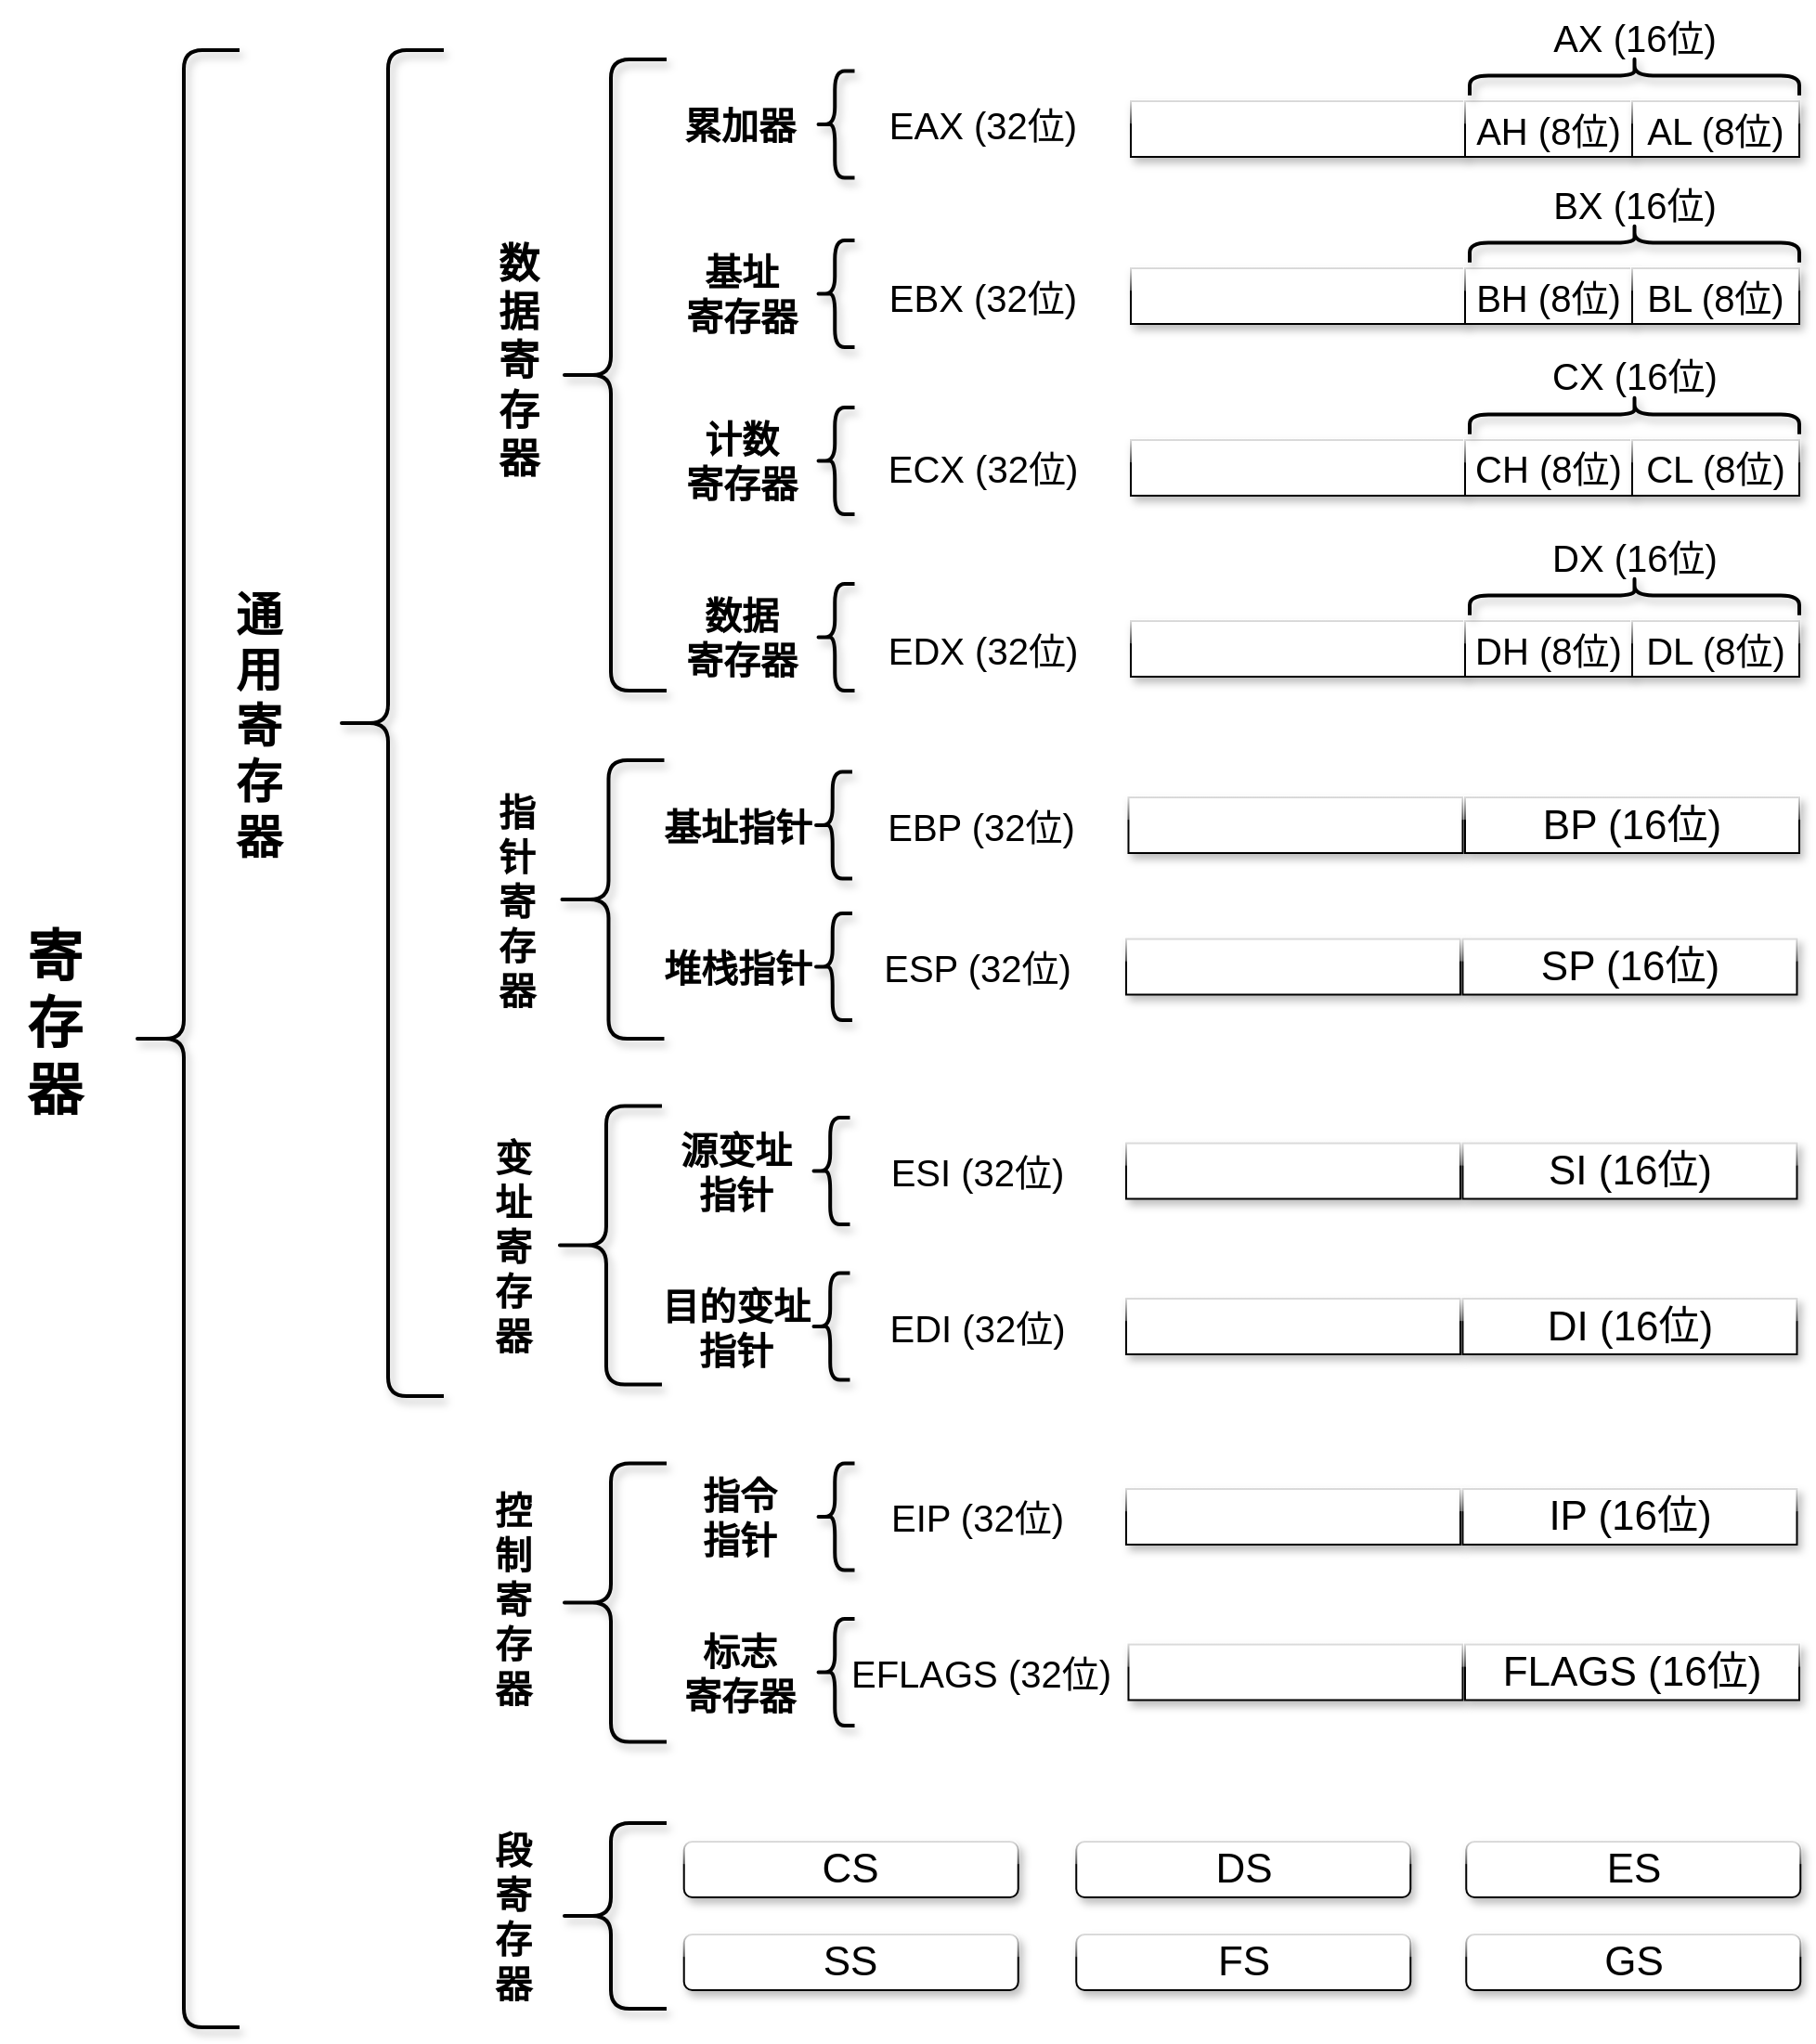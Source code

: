<mxfile version="12.6.5" type="device"><diagram id="CM8ggK2wwnJ7ohz8n_sP" name="Page-1"><mxGraphModel dx="1913" dy="966" grid="1" gridSize="10" guides="1" tooltips="1" connect="1" arrows="1" fold="1" page="1" pageScale="1" pageWidth="827" pageHeight="1169" math="0" shadow="0"><root><mxCell id="0"/><mxCell id="1" parent="0"/><mxCell id="5N6z5LZ1zNGDgtULcw7J-5" value="" style="shape=curlyBracket;whiteSpace=wrap;html=1;rounded=1;shadow=1;glass=1;fontSize=18;strokeWidth=2;fontFamily=Helvetica;" parent="1" vertex="1"><mxGeometry x="120" y="350" width="60" height="340" as="geometry"/></mxCell><mxCell id="5N6z5LZ1zNGDgtULcw7J-6" value="通&lt;br style=&quot;font-size: 25px;&quot;&gt;用&lt;br style=&quot;font-size: 25px;&quot;&gt;寄&lt;br style=&quot;font-size: 25px;&quot;&gt;存&lt;br style=&quot;font-size: 25px;&quot;&gt;器" style="text;html=1;align=center;verticalAlign=middle;resizable=0;points=[];autosize=1;labelPosition=center;verticalLabelPosition=middle;labelBackgroundColor=none;labelBorderColor=none;horizontal=1;fontStyle=1;fontSize=25;fontFamily=Helvetica;shadow=1;" parent="1" vertex="1"><mxGeometry x="-60" y="627.5" width="40" height="160" as="geometry"/></mxCell><mxCell id="5N6z5LZ1zNGDgtULcw7J-7" value="EAX (32位)" style="text;html=1;align=center;verticalAlign=middle;resizable=0;points=[];autosize=1;fontSize=20;shadow=1;fontFamily=Helvetica;" parent="1" vertex="1"><mxGeometry x="290" y="370" width="120" height="30" as="geometry"/></mxCell><mxCell id="5N6z5LZ1zNGDgtULcw7J-8" value="EBX (32位)" style="text;html=1;align=center;verticalAlign=middle;resizable=0;points=[];autosize=1;fontSize=20;shadow=1;fontFamily=Helvetica;" parent="1" vertex="1"><mxGeometry x="290" y="462.5" width="120" height="30" as="geometry"/></mxCell><mxCell id="5N6z5LZ1zNGDgtULcw7J-11" value="数&lt;br style=&quot;font-size: 22px;&quot;&gt;据&lt;br style=&quot;font-size: 22px;&quot;&gt;寄&lt;br style=&quot;font-size: 22px;&quot;&gt;存&lt;br style=&quot;font-size: 22px;&quot;&gt;器" style="text;html=1;align=center;verticalAlign=middle;resizable=0;points=[];autosize=1;labelPosition=center;verticalLabelPosition=middle;labelBackgroundColor=none;labelBorderColor=none;horizontal=1;fontStyle=1;fontSize=22;fontFamily=Helvetica;shadow=1;" parent="1" vertex="1"><mxGeometry x="80" y="442.5" width="40" height="140" as="geometry"/></mxCell><mxCell id="5N6z5LZ1zNGDgtULcw7J-12" value="" style="rounded=0;whiteSpace=wrap;html=1;labelBackgroundColor=none;fontSize=22;shadow=1;fontFamily=Helvetica;glass=1;" parent="1" vertex="1"><mxGeometry x="430" y="372.5" width="180" height="30" as="geometry"/></mxCell><mxCell id="5N6z5LZ1zNGDgtULcw7J-13" value="AH (8位)" style="rounded=0;whiteSpace=wrap;html=1;labelBackgroundColor=none;fontSize=20;shadow=1;fontFamily=Helvetica;glass=1;" parent="1" vertex="1"><mxGeometry x="610" y="372.5" width="90" height="30" as="geometry"/></mxCell><mxCell id="5N6z5LZ1zNGDgtULcw7J-14" value="&lt;span style=&quot;white-space: normal; font-size: 20px;&quot;&gt;AL (8位)&lt;/span&gt;" style="rounded=0;whiteSpace=wrap;html=1;labelBackgroundColor=none;fontSize=20;shadow=1;fontFamily=Helvetica;glass=1;" parent="1" vertex="1"><mxGeometry x="700" y="372.5" width="90" height="30" as="geometry"/></mxCell><mxCell id="5N6z5LZ1zNGDgtULcw7J-15" value="" style="shape=curlyBracket;whiteSpace=wrap;html=1;rounded=1;shadow=1;glass=1;fontSize=18;strokeWidth=2;rotation=90;fontFamily=Helvetica;" parent="1" vertex="1"><mxGeometry x="690.63" y="270" width="21.25" height="177.5" as="geometry"/></mxCell><mxCell id="5N6z5LZ1zNGDgtULcw7J-16" value="AX (16位)" style="text;html=1;align=center;verticalAlign=middle;resizable=0;points=[];autosize=1;fontSize=20;shadow=1;fontFamily=Helvetica;" parent="1" vertex="1"><mxGeometry x="651.26" y="322.5" width="100" height="30" as="geometry"/></mxCell><mxCell id="5N6z5LZ1zNGDgtULcw7J-17" value="" style="rounded=0;whiteSpace=wrap;html=1;labelBackgroundColor=none;fontSize=22;shadow=1;fontFamily=Helvetica;glass=1;" parent="1" vertex="1"><mxGeometry x="430" y="462.5" width="180" height="30" as="geometry"/></mxCell><mxCell id="5N6z5LZ1zNGDgtULcw7J-18" value="BH (8位)" style="rounded=0;whiteSpace=wrap;html=1;labelBackgroundColor=none;fontSize=20;shadow=1;fontFamily=Helvetica;glass=1;" parent="1" vertex="1"><mxGeometry x="610" y="462.5" width="90" height="30" as="geometry"/></mxCell><mxCell id="5N6z5LZ1zNGDgtULcw7J-19" value="&lt;span style=&quot;white-space: normal ; font-size: 20px&quot;&gt;BL (8位)&lt;/span&gt;" style="rounded=0;whiteSpace=wrap;html=1;labelBackgroundColor=none;fontSize=20;shadow=1;fontFamily=Helvetica;glass=1;" parent="1" vertex="1"><mxGeometry x="700" y="462.5" width="90" height="30" as="geometry"/></mxCell><mxCell id="5N6z5LZ1zNGDgtULcw7J-20" value="" style="shape=curlyBracket;whiteSpace=wrap;html=1;rounded=1;shadow=1;glass=1;fontSize=18;strokeWidth=2;rotation=90;fontFamily=Helvetica;" parent="1" vertex="1"><mxGeometry x="690.63" y="360" width="21.25" height="177.5" as="geometry"/></mxCell><mxCell id="5N6z5LZ1zNGDgtULcw7J-21" value="BX (16位)" style="text;html=1;align=center;verticalAlign=middle;resizable=0;points=[];autosize=1;fontSize=20;shadow=1;fontFamily=Helvetica;" parent="1" vertex="1"><mxGeometry x="651.26" y="412.5" width="100" height="30" as="geometry"/></mxCell><mxCell id="5N6z5LZ1zNGDgtULcw7J-34" value="ECX (32位)" style="text;html=1;align=center;verticalAlign=middle;resizable=0;points=[];autosize=1;fontSize=20;shadow=1;fontFamily=Helvetica;" parent="1" vertex="1"><mxGeometry x="290" y="555" width="120" height="30" as="geometry"/></mxCell><mxCell id="5N6z5LZ1zNGDgtULcw7J-35" value="" style="rounded=0;whiteSpace=wrap;html=1;labelBackgroundColor=none;fontSize=22;shadow=1;fontFamily=Helvetica;glass=1;" parent="1" vertex="1"><mxGeometry x="430" y="555" width="180" height="30" as="geometry"/></mxCell><mxCell id="5N6z5LZ1zNGDgtULcw7J-36" value="CH (8位)" style="rounded=0;whiteSpace=wrap;html=1;labelBackgroundColor=none;fontSize=20;shadow=1;fontFamily=Helvetica;glass=1;" parent="1" vertex="1"><mxGeometry x="610" y="555" width="90" height="30" as="geometry"/></mxCell><mxCell id="5N6z5LZ1zNGDgtULcw7J-37" value="&lt;span style=&quot;white-space: normal ; font-size: 20px&quot;&gt;CL (8位)&lt;/span&gt;" style="rounded=0;whiteSpace=wrap;html=1;labelBackgroundColor=none;fontSize=20;shadow=1;fontFamily=Helvetica;glass=1;" parent="1" vertex="1"><mxGeometry x="700" y="555" width="90" height="30" as="geometry"/></mxCell><mxCell id="5N6z5LZ1zNGDgtULcw7J-38" value="" style="shape=curlyBracket;whiteSpace=wrap;html=1;rounded=1;shadow=1;glass=1;fontSize=18;strokeWidth=2;rotation=90;fontFamily=Helvetica;" parent="1" vertex="1"><mxGeometry x="690.63" y="452.5" width="21.25" height="177.5" as="geometry"/></mxCell><mxCell id="5N6z5LZ1zNGDgtULcw7J-39" value="CX (16位)" style="text;html=1;align=center;verticalAlign=middle;resizable=0;points=[];autosize=1;fontSize=20;shadow=1;fontFamily=Helvetica;" parent="1" vertex="1"><mxGeometry x="651.26" y="505" width="100" height="30" as="geometry"/></mxCell><mxCell id="5N6z5LZ1zNGDgtULcw7J-45" value="EDX (32位)" style="text;html=1;align=center;verticalAlign=middle;resizable=0;points=[];autosize=1;fontSize=20;shadow=1;fontFamily=Helvetica;" parent="1" vertex="1"><mxGeometry x="290" y="652.5" width="120" height="30" as="geometry"/></mxCell><mxCell id="5N6z5LZ1zNGDgtULcw7J-46" value="" style="rounded=0;whiteSpace=wrap;html=1;labelBackgroundColor=none;fontSize=22;shadow=1;fontFamily=Helvetica;glass=1;" parent="1" vertex="1"><mxGeometry x="430" y="652.5" width="180" height="30" as="geometry"/></mxCell><mxCell id="5N6z5LZ1zNGDgtULcw7J-47" value="DH (8位)" style="rounded=0;whiteSpace=wrap;html=1;labelBackgroundColor=none;fontSize=20;shadow=1;fontFamily=Helvetica;glass=1;" parent="1" vertex="1"><mxGeometry x="610" y="652.5" width="90" height="30" as="geometry"/></mxCell><mxCell id="5N6z5LZ1zNGDgtULcw7J-48" value="&lt;span style=&quot;white-space: normal ; font-size: 20px&quot;&gt;DL (8位)&lt;/span&gt;" style="rounded=0;whiteSpace=wrap;html=1;labelBackgroundColor=none;fontSize=20;shadow=1;fontFamily=Helvetica;glass=1;" parent="1" vertex="1"><mxGeometry x="700" y="652.5" width="90" height="30" as="geometry"/></mxCell><mxCell id="5N6z5LZ1zNGDgtULcw7J-49" value="" style="shape=curlyBracket;whiteSpace=wrap;html=1;rounded=1;shadow=1;glass=1;fontSize=18;strokeWidth=2;rotation=90;fontFamily=Helvetica;" parent="1" vertex="1"><mxGeometry x="690.63" y="550" width="21.25" height="177.5" as="geometry"/></mxCell><mxCell id="5N6z5LZ1zNGDgtULcw7J-50" value="DX (16位)" style="text;html=1;align=center;verticalAlign=middle;resizable=0;points=[];autosize=1;fontSize=20;shadow=1;fontFamily=Helvetica;" parent="1" vertex="1"><mxGeometry x="651.26" y="602.5" width="100" height="30" as="geometry"/></mxCell><mxCell id="5N6z5LZ1zNGDgtULcw7J-51" value="累加器" style="text;html=1;align=center;verticalAlign=middle;resizable=0;points=[];autosize=1;fontSize=20;fontStyle=1;shadow=1;fontFamily=Helvetica;" parent="1" vertex="1"><mxGeometry x="179.36" y="370" width="80" height="30" as="geometry"/></mxCell><mxCell id="5N6z5LZ1zNGDgtULcw7J-52" value="" style="shape=curlyBracket;whiteSpace=wrap;html=1;rounded=1;shadow=1;glass=1;fontSize=18;strokeWidth=2;rotation=0;fontFamily=Helvetica;" parent="1" vertex="1"><mxGeometry y="345" width="60" height="725" as="geometry"/></mxCell><mxCell id="5N6z5LZ1zNGDgtULcw7J-53" value="" style="shape=curlyBracket;whiteSpace=wrap;html=1;rounded=1;shadow=1;glass=1;fontSize=18;strokeWidth=2;rotation=0;fontFamily=Helvetica;" parent="1" vertex="1"><mxGeometry x="260" y="356.25" width="21.25" height="57.5" as="geometry"/></mxCell><mxCell id="5N6z5LZ1zNGDgtULcw7J-56" value="基址&lt;br&gt;寄存器" style="text;html=1;align=center;verticalAlign=middle;resizable=0;points=[];autosize=1;fontSize=20;fontStyle=1;shadow=1;fontFamily=Helvetica;" parent="1" vertex="1"><mxGeometry x="180" y="451.25" width="80" height="50" as="geometry"/></mxCell><mxCell id="5N6z5LZ1zNGDgtULcw7J-58" value="计数&lt;br&gt;寄存器" style="text;html=1;align=center;verticalAlign=middle;resizable=0;points=[];autosize=1;fontSize=20;fontStyle=1;shadow=1;fontFamily=Helvetica;" parent="1" vertex="1"><mxGeometry x="180" y="541.25" width="80" height="50" as="geometry"/></mxCell><mxCell id="5N6z5LZ1zNGDgtULcw7J-60" value="数据&lt;br&gt;寄存器" style="text;html=1;align=center;verticalAlign=middle;resizable=0;points=[];autosize=1;fontSize=20;fontStyle=1;shadow=1;fontFamily=Helvetica;" parent="1" vertex="1"><mxGeometry x="180" y="636.25" width="80" height="50" as="geometry"/></mxCell><mxCell id="5N6z5LZ1zNGDgtULcw7J-63" value="" style="shape=curlyBracket;whiteSpace=wrap;html=1;rounded=1;shadow=1;glass=1;fontSize=18;strokeWidth=2;rotation=0;fontFamily=Helvetica;" parent="1" vertex="1"><mxGeometry x="260" y="447.5" width="21.25" height="57.5" as="geometry"/></mxCell><mxCell id="5N6z5LZ1zNGDgtULcw7J-64" value="" style="shape=curlyBracket;whiteSpace=wrap;html=1;rounded=1;shadow=1;glass=1;fontSize=18;strokeWidth=2;rotation=0;fontFamily=Helvetica;" parent="1" vertex="1"><mxGeometry x="260" y="537.5" width="21.25" height="57.5" as="geometry"/></mxCell><mxCell id="5N6z5LZ1zNGDgtULcw7J-65" value="" style="shape=curlyBracket;whiteSpace=wrap;html=1;rounded=1;shadow=1;glass=1;fontSize=18;strokeWidth=2;rotation=0;fontFamily=Helvetica;" parent="1" vertex="1"><mxGeometry x="260" y="632.5" width="21.25" height="57.5" as="geometry"/></mxCell><mxCell id="5N6z5LZ1zNGDgtULcw7J-66" value="ESI (32位)" style="text;html=1;align=center;verticalAlign=middle;resizable=0;points=[];autosize=1;fontSize=20;shadow=1;fontFamily=Helvetica;" parent="1" vertex="1"><mxGeometry x="292.48" y="933.75" width="110" height="30" as="geometry"/></mxCell><mxCell id="5N6z5LZ1zNGDgtULcw7J-67" value="" style="rounded=0;whiteSpace=wrap;html=1;labelBackgroundColor=none;fontSize=22;shadow=1;fontFamily=Helvetica;glass=1;" parent="1" vertex="1"><mxGeometry x="427.48" y="933.75" width="180" height="30" as="geometry"/></mxCell><mxCell id="5N6z5LZ1zNGDgtULcw7J-70" value="SI (16位)" style="rounded=0;whiteSpace=wrap;html=1;labelBackgroundColor=none;fontSize=22;shadow=1;fontFamily=Helvetica;glass=1;" parent="1" vertex="1"><mxGeometry x="608.74" y="933.75" width="180" height="30" as="geometry"/></mxCell><mxCell id="5N6z5LZ1zNGDgtULcw7J-71" value="EDI (32位)" style="text;html=1;align=center;verticalAlign=middle;resizable=0;points=[];autosize=1;fontSize=20;shadow=1;fontFamily=Helvetica;" parent="1" vertex="1"><mxGeometry x="292.48" y="1017.5" width="110" height="30" as="geometry"/></mxCell><mxCell id="5N6z5LZ1zNGDgtULcw7J-72" value="" style="rounded=0;whiteSpace=wrap;html=1;labelBackgroundColor=none;fontSize=22;shadow=1;fontFamily=Helvetica;glass=1;" parent="1" vertex="1"><mxGeometry x="427.48" y="1017.5" width="180" height="30" as="geometry"/></mxCell><mxCell id="5N6z5LZ1zNGDgtULcw7J-73" value="DI (16位)" style="rounded=0;whiteSpace=wrap;html=1;labelBackgroundColor=none;fontSize=22;shadow=1;fontFamily=Helvetica;glass=1;" parent="1" vertex="1"><mxGeometry x="608.74" y="1017.5" width="180" height="30" as="geometry"/></mxCell><mxCell id="5N6z5LZ1zNGDgtULcw7J-75" value="变&lt;br&gt;址&lt;br&gt;寄&lt;br&gt;存&lt;br&gt;器" style="text;html=1;align=center;verticalAlign=middle;resizable=0;points=[];autosize=1;fontSize=20;fontStyle=1;shadow=1;fontFamily=Helvetica;" parent="1" vertex="1"><mxGeometry x="77.48" y="923.75" width="40" height="130" as="geometry"/></mxCell><mxCell id="5N6z5LZ1zNGDgtULcw7J-76" value="EBP (32位)" style="text;html=1;align=center;verticalAlign=middle;resizable=0;points=[];autosize=1;fontSize=20;shadow=1;fontFamily=Helvetica;glass=0;rounded=0;comic=0;" parent="1" vertex="1"><mxGeometry x="288.74" y="747.5" width="120" height="30" as="geometry"/></mxCell><mxCell id="5N6z5LZ1zNGDgtULcw7J-77" value="" style="rounded=0;whiteSpace=wrap;html=1;labelBackgroundColor=none;fontSize=22;shadow=1;fontFamily=Helvetica;glass=1;" parent="1" vertex="1"><mxGeometry x="428.74" y="747.5" width="180" height="30" as="geometry"/></mxCell><mxCell id="5N6z5LZ1zNGDgtULcw7J-78" value="BP (16位)" style="rounded=0;whiteSpace=wrap;html=1;labelBackgroundColor=none;fontSize=22;shadow=1;fontFamily=Helvetica;glass=1;" parent="1" vertex="1"><mxGeometry x="610" y="747.5" width="180" height="30" as="geometry"/></mxCell><mxCell id="5N6z5LZ1zNGDgtULcw7J-79" value="ESP (32位)" style="text;html=1;align=center;verticalAlign=middle;resizable=0;points=[];autosize=1;fontSize=20;shadow=1;fontFamily=Helvetica;" parent="1" vertex="1"><mxGeometry x="287.48" y="823.75" width="120" height="30" as="geometry"/></mxCell><mxCell id="5N6z5LZ1zNGDgtULcw7J-80" value="" style="rounded=0;whiteSpace=wrap;html=1;labelBackgroundColor=none;fontSize=22;shadow=1;fontFamily=Helvetica;glass=1;" parent="1" vertex="1"><mxGeometry x="427.48" y="823.75" width="180" height="30" as="geometry"/></mxCell><mxCell id="5N6z5LZ1zNGDgtULcw7J-81" value="SP (16位)" style="rounded=0;whiteSpace=wrap;html=1;labelBackgroundColor=none;fontSize=22;shadow=1;fontFamily=Helvetica;glass=1;" parent="1" vertex="1"><mxGeometry x="608.74" y="823.75" width="180" height="30" as="geometry"/></mxCell><mxCell id="5N6z5LZ1zNGDgtULcw7J-83" value="指&lt;br&gt;针&lt;br&gt;寄&lt;br&gt;存&lt;br&gt;器" style="text;html=1;align=center;verticalAlign=middle;resizable=0;points=[];autosize=1;fontSize=20;fontStyle=1;shadow=1;fontFamily=Helvetica;" parent="1" vertex="1"><mxGeometry x="78.74" y="737.5" width="40" height="130" as="geometry"/></mxCell><mxCell id="5N6z5LZ1zNGDgtULcw7J-84" value="EIP (32位)" style="text;html=1;align=center;verticalAlign=middle;resizable=0;points=[];autosize=1;fontSize=20;shadow=1;fontFamily=Helvetica;" parent="1" vertex="1"><mxGeometry x="292.48" y="1120" width="110" height="30" as="geometry"/></mxCell><mxCell id="5N6z5LZ1zNGDgtULcw7J-85" value="" style="rounded=0;whiteSpace=wrap;html=1;labelBackgroundColor=none;fontSize=22;shadow=1;fontFamily=Helvetica;glass=1;" parent="1" vertex="1"><mxGeometry x="427.48" y="1120" width="180" height="30" as="geometry"/></mxCell><mxCell id="5N6z5LZ1zNGDgtULcw7J-86" value="IP (16位)" style="rounded=0;whiteSpace=wrap;html=1;labelBackgroundColor=none;fontSize=22;shadow=1;fontFamily=Helvetica;glass=1;" parent="1" vertex="1"><mxGeometry x="608.74" y="1120" width="180" height="30" as="geometry"/></mxCell><mxCell id="5N6z5LZ1zNGDgtULcw7J-87" value="EFLAGS (32位)" style="text;html=1;align=center;verticalAlign=middle;resizable=0;points=[];autosize=1;fontSize=20;shadow=1;fontFamily=Helvetica;" parent="1" vertex="1"><mxGeometry x="268.74" y="1203.75" width="160" height="30" as="geometry"/></mxCell><mxCell id="5N6z5LZ1zNGDgtULcw7J-88" value="" style="rounded=0;whiteSpace=wrap;html=1;labelBackgroundColor=none;fontSize=22;shadow=1;fontFamily=Helvetica;glass=1;" parent="1" vertex="1"><mxGeometry x="428.74" y="1203.75" width="180" height="30" as="geometry"/></mxCell><mxCell id="5N6z5LZ1zNGDgtULcw7J-89" value="FLAGS (16位)" style="rounded=0;whiteSpace=wrap;html=1;labelBackgroundColor=none;fontSize=22;shadow=1;fontFamily=Helvetica;glass=1;" parent="1" vertex="1"><mxGeometry x="610" y="1203.75" width="180" height="30" as="geometry"/></mxCell><mxCell id="5N6z5LZ1zNGDgtULcw7J-91" value="控&lt;br&gt;制&lt;br&gt;寄&lt;br&gt;存&lt;br&gt;器" style="text;html=1;align=center;verticalAlign=middle;resizable=0;points=[];autosize=1;fontSize=20;fontStyle=1;shadow=1;fontFamily=Helvetica;" parent="1" vertex="1"><mxGeometry x="77.48" y="1113.75" width="40" height="130" as="geometry"/></mxCell><mxCell id="5N6z5LZ1zNGDgtULcw7J-93" value="源变址&lt;br&gt;指针" style="text;html=1;align=center;verticalAlign=middle;resizable=0;points=[];autosize=1;fontSize=20;fontStyle=1;shadow=1;fontFamily=Helvetica;" parent="1" vertex="1"><mxGeometry x="177.48" y="923.75" width="80" height="50" as="geometry"/></mxCell><mxCell id="5N6z5LZ1zNGDgtULcw7J-94" value="" style="shape=curlyBracket;whiteSpace=wrap;html=1;rounded=1;shadow=1;glass=1;fontSize=18;strokeWidth=2;rotation=0;fontFamily=Helvetica;" parent="1" vertex="1"><mxGeometry x="257.48" y="920" width="21.25" height="57.5" as="geometry"/></mxCell><mxCell id="5N6z5LZ1zNGDgtULcw7J-95" value="目的变址&lt;br&gt;指针" style="text;html=1;align=center;verticalAlign=middle;resizable=0;points=[];autosize=1;fontSize=20;fontStyle=1;shadow=1;fontFamily=Helvetica;" parent="1" vertex="1"><mxGeometry x="166.84" y="1007.5" width="100" height="50" as="geometry"/></mxCell><mxCell id="5N6z5LZ1zNGDgtULcw7J-96" value="" style="shape=curlyBracket;whiteSpace=wrap;html=1;rounded=1;shadow=1;glass=1;fontSize=18;strokeWidth=2;rotation=0;fontFamily=Helvetica;" parent="1" vertex="1"><mxGeometry x="257.48" y="1003.75" width="21.25" height="57.5" as="geometry"/></mxCell><mxCell id="5N6z5LZ1zNGDgtULcw7J-97" value="" style="shape=curlyBracket;whiteSpace=wrap;html=1;rounded=1;shadow=1;glass=1;fontSize=18;strokeWidth=2;fontFamily=Helvetica;" parent="1" vertex="1"><mxGeometry x="117.48" y="913.75" width="60" height="150" as="geometry"/></mxCell><mxCell id="5N6z5LZ1zNGDgtULcw7J-98" value="基址指针" style="text;html=1;align=center;verticalAlign=middle;resizable=0;points=[];autosize=1;fontSize=20;fontStyle=1;shadow=1;fontFamily=Helvetica;" parent="1" vertex="1"><mxGeometry x="168.1" y="747.5" width="100" height="30" as="geometry"/></mxCell><mxCell id="5N6z5LZ1zNGDgtULcw7J-99" value="" style="shape=curlyBracket;whiteSpace=wrap;html=1;rounded=1;shadow=1;glass=1;fontSize=18;strokeWidth=2;rotation=0;fontFamily=Helvetica;" parent="1" vertex="1"><mxGeometry x="258.74" y="733.75" width="21.25" height="57.5" as="geometry"/></mxCell><mxCell id="5N6z5LZ1zNGDgtULcw7J-101" value="堆栈指针" style="text;html=1;align=center;verticalAlign=middle;resizable=0;points=[];autosize=1;fontSize=20;fontStyle=1;shadow=1;fontFamily=Helvetica;" parent="1" vertex="1"><mxGeometry x="168.1" y="823.75" width="100" height="30" as="geometry"/></mxCell><mxCell id="5N6z5LZ1zNGDgtULcw7J-102" value="" style="shape=curlyBracket;whiteSpace=wrap;html=1;rounded=1;shadow=1;glass=1;fontSize=18;strokeWidth=2;rotation=0;fontFamily=Helvetica;" parent="1" vertex="1"><mxGeometry x="258.74" y="810" width="21.25" height="57.5" as="geometry"/></mxCell><mxCell id="5N6z5LZ1zNGDgtULcw7J-103" value="" style="shape=curlyBracket;whiteSpace=wrap;html=1;rounded=1;shadow=1;glass=1;fontSize=18;strokeWidth=2;fontFamily=Helvetica;" parent="1" vertex="1"><mxGeometry x="118.74" y="727.5" width="60" height="150" as="geometry"/></mxCell><mxCell id="5N6z5LZ1zNGDgtULcw7J-104" value="指令&lt;br&gt;指针" style="text;html=1;align=center;verticalAlign=middle;resizable=0;points=[];autosize=1;fontSize=20;fontStyle=1;shadow=1;fontFamily=Helvetica;" parent="1" vertex="1"><mxGeometry x="189.36" y="1110" width="60" height="50" as="geometry"/></mxCell><mxCell id="5N6z5LZ1zNGDgtULcw7J-105" value="" style="shape=curlyBracket;whiteSpace=wrap;html=1;rounded=1;shadow=1;glass=1;fontSize=18;strokeWidth=2;rotation=0;fontFamily=Helvetica;" parent="1" vertex="1"><mxGeometry x="260" y="1106.25" width="21.25" height="57.5" as="geometry"/></mxCell><mxCell id="5N6z5LZ1zNGDgtULcw7J-106" value="标志&lt;br&gt;寄存器" style="text;html=1;align=center;verticalAlign=middle;resizable=0;points=[];autosize=1;fontSize=20;fontStyle=1;shadow=1;fontFamily=Helvetica;" parent="1" vertex="1"><mxGeometry x="179.36" y="1193.75" width="80" height="50" as="geometry"/></mxCell><mxCell id="5N6z5LZ1zNGDgtULcw7J-107" value="" style="shape=curlyBracket;whiteSpace=wrap;html=1;rounded=1;shadow=1;glass=1;fontSize=18;strokeWidth=2;rotation=0;fontFamily=Helvetica;" parent="1" vertex="1"><mxGeometry x="260" y="1190" width="21.25" height="57.5" as="geometry"/></mxCell><mxCell id="5N6z5LZ1zNGDgtULcw7J-108" value="" style="shape=curlyBracket;whiteSpace=wrap;html=1;rounded=1;shadow=1;glass=1;fontSize=18;strokeWidth=2;fontFamily=Helvetica;" parent="1" vertex="1"><mxGeometry x="120.0" y="1106.25" width="60" height="150" as="geometry"/></mxCell><mxCell id="5N6z5LZ1zNGDgtULcw7J-109" value="CS" style="rounded=1;whiteSpace=wrap;html=1;labelBackgroundColor=none;fontSize=22;shadow=1;fontFamily=Helvetica;glass=1;" parent="1" vertex="1"><mxGeometry x="189.36" y="1310" width="180" height="30" as="geometry"/></mxCell><mxCell id="5N6z5LZ1zNGDgtULcw7J-111" value="SS" style="rounded=1;whiteSpace=wrap;html=1;labelBackgroundColor=none;fontSize=22;shadow=1;fontFamily=Helvetica;glass=1;" parent="1" vertex="1"><mxGeometry x="189.36" y="1360" width="180" height="30" as="geometry"/></mxCell><mxCell id="5N6z5LZ1zNGDgtULcw7J-112" value="DS" style="rounded=1;whiteSpace=wrap;html=1;labelBackgroundColor=none;fontSize=22;shadow=1;fontFamily=Helvetica;glass=1;" parent="1" vertex="1"><mxGeometry x="400.63" y="1310" width="180" height="30" as="geometry"/></mxCell><mxCell id="5N6z5LZ1zNGDgtULcw7J-113" value="FS" style="rounded=1;whiteSpace=wrap;html=1;labelBackgroundColor=none;fontSize=22;shadow=1;fontFamily=Helvetica;glass=1;" parent="1" vertex="1"><mxGeometry x="400.63" y="1360" width="180" height="30" as="geometry"/></mxCell><mxCell id="5N6z5LZ1zNGDgtULcw7J-114" value="ES" style="rounded=1;whiteSpace=wrap;html=1;labelBackgroundColor=none;fontSize=22;shadow=1;fontFamily=Helvetica;glass=1;" parent="1" vertex="1"><mxGeometry x="610.63" y="1310" width="180" height="30" as="geometry"/></mxCell><mxCell id="5N6z5LZ1zNGDgtULcw7J-115" value="GS" style="rounded=1;whiteSpace=wrap;html=1;labelBackgroundColor=none;fontSize=22;shadow=1;fontFamily=Helvetica;glass=1;" parent="1" vertex="1"><mxGeometry x="610.63" y="1360" width="180" height="30" as="geometry"/></mxCell><mxCell id="5N6z5LZ1zNGDgtULcw7J-116" value="" style="shape=curlyBracket;whiteSpace=wrap;html=1;rounded=1;shadow=1;glass=1;fontSize=18;strokeWidth=2;fontFamily=Helvetica;" parent="1" vertex="1"><mxGeometry x="120" y="1300" width="60" height="100" as="geometry"/></mxCell><mxCell id="5N6z5LZ1zNGDgtULcw7J-117" value="段&lt;br&gt;寄&lt;br&gt;存&lt;br&gt;器" style="text;html=1;align=center;verticalAlign=middle;resizable=0;points=[];autosize=1;fontSize=20;fontStyle=1;shadow=1;fontFamily=Helvetica;" parent="1" vertex="1"><mxGeometry x="77.48" y="1300" width="40" height="100" as="geometry"/></mxCell><mxCell id="5N6z5LZ1zNGDgtULcw7J-118" value="" style="shape=curlyBracket;whiteSpace=wrap;html=1;rounded=1;shadow=1;glass=1;fontSize=18;strokeWidth=2;rotation=0;fontFamily=Helvetica;" parent="1" vertex="1"><mxGeometry x="-110" y="345" width="60" height="1065" as="geometry"/></mxCell><mxCell id="5N6z5LZ1zNGDgtULcw7J-119" value="寄&lt;br style=&quot;font-size: 30px;&quot;&gt;存&lt;br style=&quot;font-size: 30px;&quot;&gt;器" style="text;html=1;align=center;verticalAlign=middle;resizable=0;points=[];autosize=1;labelPosition=center;verticalLabelPosition=middle;labelBackgroundColor=none;labelBorderColor=none;horizontal=1;fontStyle=1;fontSize=30;fontFamily=Helvetica;shadow=1;" parent="1" vertex="1"><mxGeometry x="-175" y="813.75" width="50" height="110" as="geometry"/></mxCell></root></mxGraphModel></diagram></mxfile>